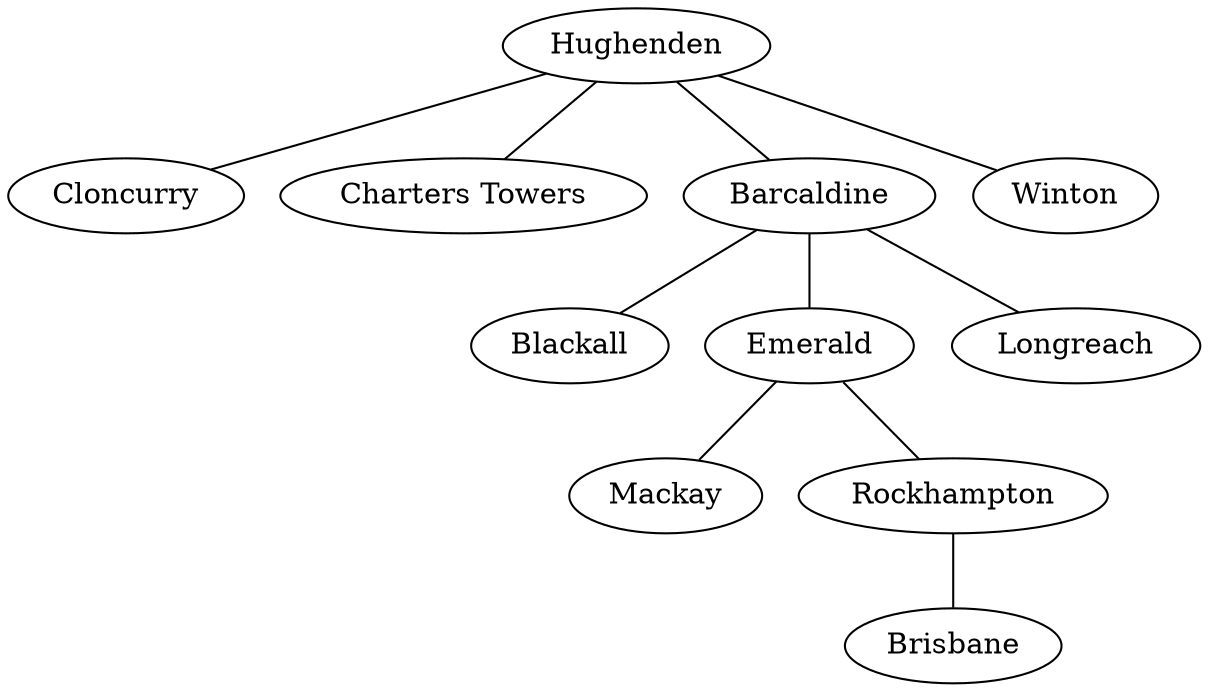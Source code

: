 graph {
rankdir = BT
  "Cloncurry"
  "Hughenden"
  "Charters Towers"
  "Hughenden"
  "Barcaldine"
  "Hughenden"
  "Winton"
  "Hughenden"
  "Blackall"
  "Barcaldine"
  "Emerald"
  "Barcaldine"
  "Longreach"
  "Barcaldine"
  "Mackay"
  "Emerald"
  "Rockhampton"
  "Emerald"
  "Brisbane"
  "Rockhampton"

  "Rockhampton" -- "Emerald"
  "Longreach" -- "Barcaldine"
  "Cloncurry" -- "Hughenden"
  "Brisbane" -- "Rockhampton"
  "Winton" -- "Hughenden"
  "Blackall" -- "Barcaldine"
  "Barcaldine" -- "Hughenden"
  "Charters Towers" -- "Hughenden"
  "Mackay" -- "Emerald"
  "Emerald" -- "Barcaldine"
}
